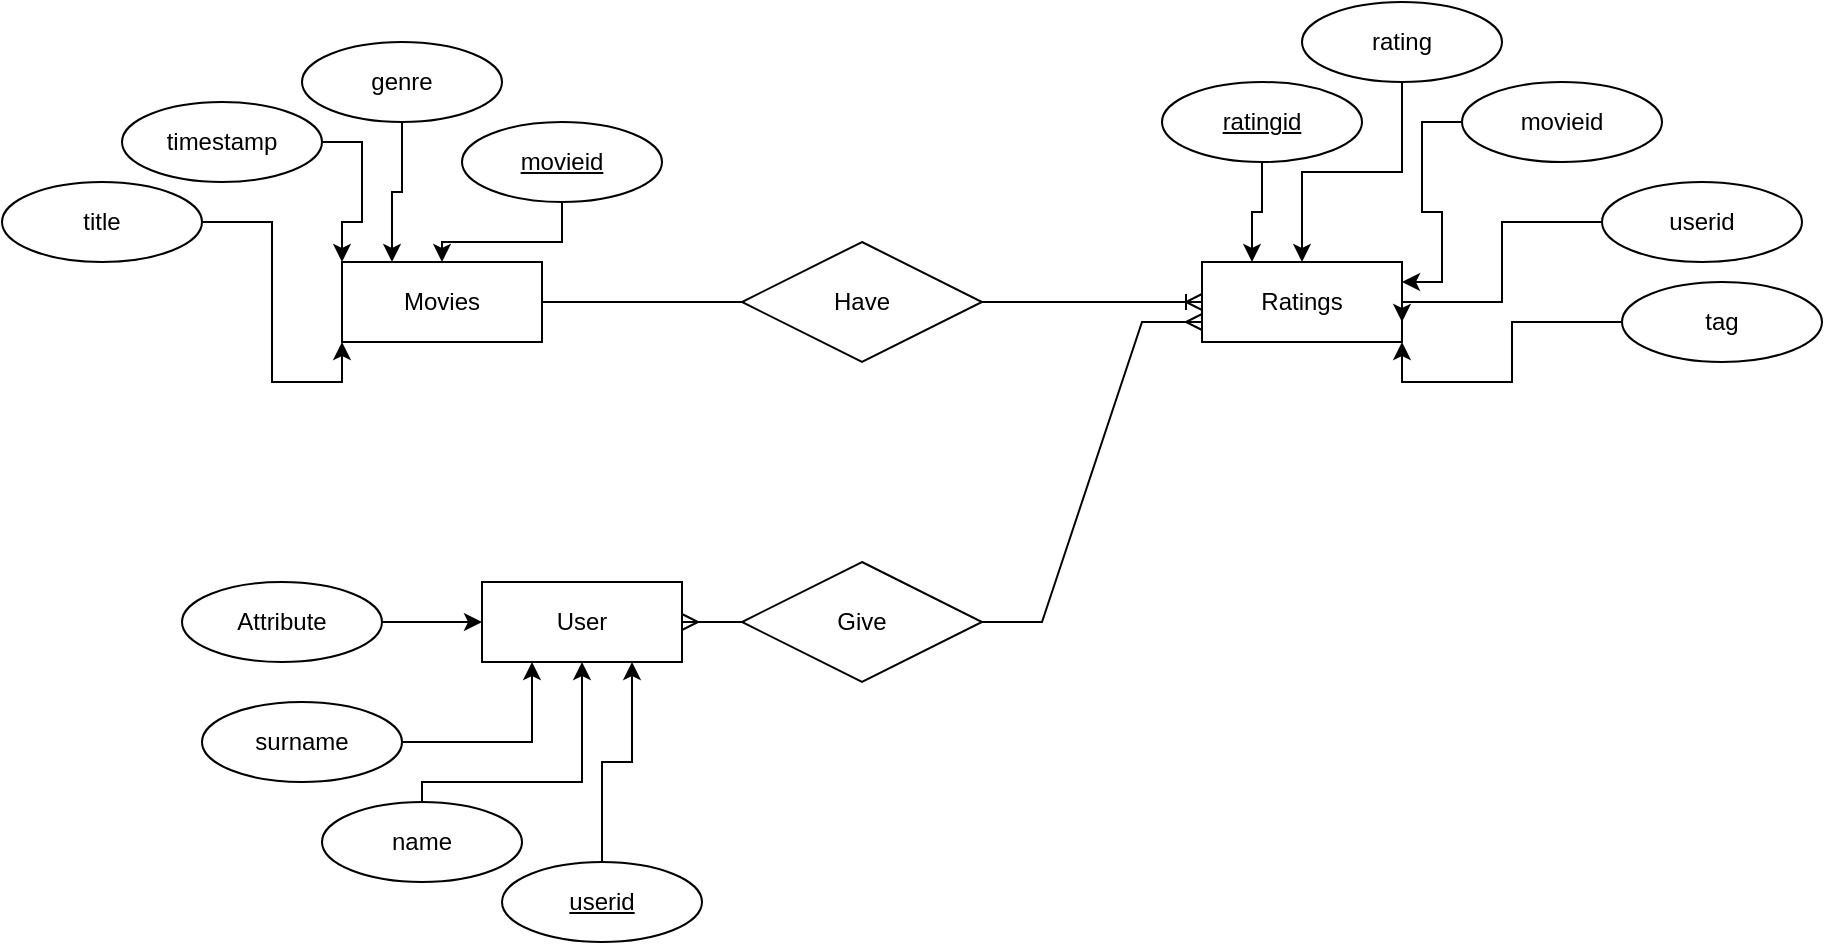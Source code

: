 <mxfile version="20.0.4" type="device"><diagram id="R2lEEEUBdFMjLlhIrx00" name="Page-1"><mxGraphModel dx="1678" dy="906" grid="1" gridSize="10" guides="1" tooltips="1" connect="1" arrows="1" fold="1" page="1" pageScale="1" pageWidth="850" pageHeight="1100" math="0" shadow="0" extFonts="Permanent Marker^https://fonts.googleapis.com/css?family=Permanent+Marker"><root><mxCell id="0"/><mxCell id="1" parent="0"/><mxCell id="9sfyk_vhcwQSVDM-Tz2H-1" value="Movies" style="whiteSpace=wrap;html=1;align=center;" parent="1" vertex="1"><mxGeometry x="180" y="380" width="100" height="40" as="geometry"/></mxCell><mxCell id="9sfyk_vhcwQSVDM-Tz2H-3" value="Ratings" style="whiteSpace=wrap;html=1;align=center;" parent="1" vertex="1"><mxGeometry x="610" y="380" width="100" height="40" as="geometry"/></mxCell><mxCell id="9sfyk_vhcwQSVDM-Tz2H-6" value="" style="edgeStyle=entityRelationEdgeStyle;fontSize=12;html=1;endArrow=ERoneToMany;rounded=0;exitX=1;exitY=0.5;exitDx=0;exitDy=0;entryX=0;entryY=0.5;entryDx=0;entryDy=0;startArrow=none;" parent="1" source="sj4RsFEkTUkM1gZLmUY--2" target="9sfyk_vhcwQSVDM-Tz2H-3" edge="1"><mxGeometry width="100" height="100" relative="1" as="geometry"><mxPoint x="260" y="180" as="sourcePoint"/><mxPoint x="240" y="190" as="targetPoint"/></mxGeometry></mxCell><mxCell id="sj4RsFEkTUkM1gZLmUY--2" value="Have" style="shape=rhombus;perimeter=rhombusPerimeter;whiteSpace=wrap;html=1;align=center;" parent="1" vertex="1"><mxGeometry x="380" y="370" width="120" height="60" as="geometry"/></mxCell><mxCell id="sj4RsFEkTUkM1gZLmUY--3" value="" style="edgeStyle=entityRelationEdgeStyle;fontSize=12;html=1;endArrow=none;rounded=0;exitX=1;exitY=0.5;exitDx=0;exitDy=0;entryX=0;entryY=0.5;entryDx=0;entryDy=0;" parent="1" source="9sfyk_vhcwQSVDM-Tz2H-1" target="sj4RsFEkTUkM1gZLmUY--2" edge="1"><mxGeometry width="100" height="100" relative="1" as="geometry"><mxPoint x="140" y="190" as="sourcePoint"/><mxPoint x="450" y="190" as="targetPoint"/></mxGeometry></mxCell><mxCell id="sj4RsFEkTUkM1gZLmUY--4" value="User" style="whiteSpace=wrap;html=1;align=center;" parent="1" vertex="1"><mxGeometry x="250" y="540" width="100" height="40" as="geometry"/></mxCell><mxCell id="sj4RsFEkTUkM1gZLmUY--7" value="" style="edgeStyle=entityRelationEdgeStyle;fontSize=12;html=1;endArrow=ERmany;startArrow=none;rounded=0;exitX=1;exitY=0.5;exitDx=0;exitDy=0;entryX=0;entryY=0.75;entryDx=0;entryDy=0;" parent="1" source="sj4RsFEkTUkM1gZLmUY--5" target="9sfyk_vhcwQSVDM-Tz2H-3" edge="1"><mxGeometry width="100" height="100" relative="1" as="geometry"><mxPoint x="380" y="230" as="sourcePoint"/><mxPoint x="630" y="480" as="targetPoint"/></mxGeometry></mxCell><mxCell id="sj4RsFEkTUkM1gZLmUY--5" value="Give" style="shape=rhombus;perimeter=rhombusPerimeter;whiteSpace=wrap;html=1;align=center;" parent="1" vertex="1"><mxGeometry x="380" y="530" width="120" height="60" as="geometry"/></mxCell><mxCell id="sj4RsFEkTUkM1gZLmUY--10" value="" style="edgeStyle=entityRelationEdgeStyle;fontSize=12;html=1;endArrow=none;startArrow=ERmany;rounded=0;exitX=1;exitY=0.5;exitDx=0;exitDy=0;" parent="1" source="sj4RsFEkTUkM1gZLmUY--4" target="sj4RsFEkTUkM1gZLmUY--5" edge="1"><mxGeometry width="100" height="100" relative="1" as="geometry"><mxPoint x="450" y="560" as="sourcePoint"/><mxPoint x="720" y="560" as="targetPoint"/></mxGeometry></mxCell><mxCell id="sj4RsFEkTUkM1gZLmUY--32" style="edgeStyle=orthogonalEdgeStyle;rounded=0;orthogonalLoop=1;jettySize=auto;html=1;entryX=0;entryY=1;entryDx=0;entryDy=0;" parent="1" source="sj4RsFEkTUkM1gZLmUY--12" target="9sfyk_vhcwQSVDM-Tz2H-1" edge="1"><mxGeometry relative="1" as="geometry"/></mxCell><mxCell id="sj4RsFEkTUkM1gZLmUY--12" value="title" style="ellipse;whiteSpace=wrap;html=1;align=center;" parent="1" vertex="1"><mxGeometry x="10" y="340" width="100" height="40" as="geometry"/></mxCell><mxCell id="sj4RsFEkTUkM1gZLmUY--33" style="edgeStyle=orthogonalEdgeStyle;rounded=0;orthogonalLoop=1;jettySize=auto;html=1;entryX=0;entryY=0;entryDx=0;entryDy=0;" parent="1" source="sj4RsFEkTUkM1gZLmUY--13" target="9sfyk_vhcwQSVDM-Tz2H-1" edge="1"><mxGeometry relative="1" as="geometry"/></mxCell><mxCell id="sj4RsFEkTUkM1gZLmUY--13" value="timestamp" style="ellipse;whiteSpace=wrap;html=1;align=center;" parent="1" vertex="1"><mxGeometry x="70" y="300" width="100" height="40" as="geometry"/></mxCell><mxCell id="sj4RsFEkTUkM1gZLmUY--34" style="edgeStyle=orthogonalEdgeStyle;rounded=0;orthogonalLoop=1;jettySize=auto;html=1;entryX=0.25;entryY=0;entryDx=0;entryDy=0;" parent="1" source="sj4RsFEkTUkM1gZLmUY--14" target="9sfyk_vhcwQSVDM-Tz2H-1" edge="1"><mxGeometry relative="1" as="geometry"/></mxCell><mxCell id="sj4RsFEkTUkM1gZLmUY--14" value="genre" style="ellipse;whiteSpace=wrap;html=1;align=center;" parent="1" vertex="1"><mxGeometry x="160" y="270" width="100" height="40" as="geometry"/></mxCell><mxCell id="sj4RsFEkTUkM1gZLmUY--29" style="edgeStyle=orthogonalEdgeStyle;rounded=0;orthogonalLoop=1;jettySize=auto;html=1;entryX=0.5;entryY=0;entryDx=0;entryDy=0;" parent="1" source="sj4RsFEkTUkM1gZLmUY--19" target="9sfyk_vhcwQSVDM-Tz2H-3" edge="1"><mxGeometry relative="1" as="geometry"/></mxCell><mxCell id="sj4RsFEkTUkM1gZLmUY--19" value="rating" style="ellipse;whiteSpace=wrap;html=1;align=center;" parent="1" vertex="1"><mxGeometry x="660" y="250" width="100" height="40" as="geometry"/></mxCell><mxCell id="sj4RsFEkTUkM1gZLmUY--30" style="edgeStyle=orthogonalEdgeStyle;rounded=0;orthogonalLoop=1;jettySize=auto;html=1;entryX=1;entryY=0.25;entryDx=0;entryDy=0;" parent="1" source="sj4RsFEkTUkM1gZLmUY--20" target="9sfyk_vhcwQSVDM-Tz2H-3" edge="1"><mxGeometry relative="1" as="geometry"/></mxCell><mxCell id="sj4RsFEkTUkM1gZLmUY--20" value="movieid" style="ellipse;whiteSpace=wrap;html=1;align=center;" parent="1" vertex="1"><mxGeometry x="740" y="290" width="100" height="40" as="geometry"/></mxCell><mxCell id="sj4RsFEkTUkM1gZLmUY--31" style="edgeStyle=orthogonalEdgeStyle;rounded=0;orthogonalLoop=1;jettySize=auto;html=1;entryX=1;entryY=0.75;entryDx=0;entryDy=0;" parent="1" source="sj4RsFEkTUkM1gZLmUY--21" target="9sfyk_vhcwQSVDM-Tz2H-3" edge="1"><mxGeometry relative="1" as="geometry"><Array as="points"><mxPoint x="760" y="360"/><mxPoint x="760" y="400"/><mxPoint x="710" y="400"/></Array></mxGeometry></mxCell><mxCell id="sj4RsFEkTUkM1gZLmUY--21" value="userid" style="ellipse;whiteSpace=wrap;html=1;align=center;" parent="1" vertex="1"><mxGeometry x="810" y="340" width="100" height="40" as="geometry"/></mxCell><mxCell id="sj4RsFEkTUkM1gZLmUY--37" style="edgeStyle=orthogonalEdgeStyle;rounded=0;orthogonalLoop=1;jettySize=auto;html=1;entryX=0.25;entryY=1;entryDx=0;entryDy=0;" parent="1" source="sj4RsFEkTUkM1gZLmUY--22" target="sj4RsFEkTUkM1gZLmUY--4" edge="1"><mxGeometry relative="1" as="geometry"><mxPoint x="280" y="600" as="targetPoint"/></mxGeometry></mxCell><mxCell id="sj4RsFEkTUkM1gZLmUY--22" value="surname" style="ellipse;whiteSpace=wrap;html=1;align=center;" parent="1" vertex="1"><mxGeometry x="110" y="600" width="100" height="40" as="geometry"/></mxCell><mxCell id="sj4RsFEkTUkM1gZLmUY--38" style="edgeStyle=orthogonalEdgeStyle;rounded=0;orthogonalLoop=1;jettySize=auto;html=1;entryX=0.5;entryY=1;entryDx=0;entryDy=0;" parent="1" source="sj4RsFEkTUkM1gZLmUY--23" target="sj4RsFEkTUkM1gZLmUY--4" edge="1"><mxGeometry relative="1" as="geometry"><Array as="points"><mxPoint x="220" y="640"/><mxPoint x="300" y="640"/></Array></mxGeometry></mxCell><mxCell id="sj4RsFEkTUkM1gZLmUY--23" value="name" style="ellipse;whiteSpace=wrap;html=1;align=center;" parent="1" vertex="1"><mxGeometry x="170" y="650" width="100" height="40" as="geometry"/></mxCell><mxCell id="sj4RsFEkTUkM1gZLmUY--36" style="edgeStyle=orthogonalEdgeStyle;rounded=0;orthogonalLoop=1;jettySize=auto;html=1;entryX=0;entryY=0.5;entryDx=0;entryDy=0;" parent="1" source="sj4RsFEkTUkM1gZLmUY--24" target="sj4RsFEkTUkM1gZLmUY--4" edge="1"><mxGeometry relative="1" as="geometry"/></mxCell><mxCell id="sj4RsFEkTUkM1gZLmUY--24" value="Attribute" style="ellipse;whiteSpace=wrap;html=1;align=center;" parent="1" vertex="1"><mxGeometry x="100" y="540" width="100" height="40" as="geometry"/></mxCell><mxCell id="sj4RsFEkTUkM1gZLmUY--39" style="edgeStyle=orthogonalEdgeStyle;rounded=0;orthogonalLoop=1;jettySize=auto;html=1;entryX=0.75;entryY=1;entryDx=0;entryDy=0;" parent="1" source="sj4RsFEkTUkM1gZLmUY--25" target="sj4RsFEkTUkM1gZLmUY--4" edge="1"><mxGeometry relative="1" as="geometry"/></mxCell><mxCell id="sj4RsFEkTUkM1gZLmUY--25" value="userid" style="ellipse;whiteSpace=wrap;html=1;align=center;fontStyle=4;" parent="1" vertex="1"><mxGeometry x="260" y="680" width="100" height="40" as="geometry"/></mxCell><mxCell id="sj4RsFEkTUkM1gZLmUY--35" style="edgeStyle=orthogonalEdgeStyle;rounded=0;orthogonalLoop=1;jettySize=auto;html=1;" parent="1" source="sj4RsFEkTUkM1gZLmUY--26" target="9sfyk_vhcwQSVDM-Tz2H-1" edge="1"><mxGeometry relative="1" as="geometry"/></mxCell><mxCell id="sj4RsFEkTUkM1gZLmUY--26" value="movieid" style="ellipse;whiteSpace=wrap;html=1;align=center;fontStyle=4;" parent="1" vertex="1"><mxGeometry x="240" y="310" width="100" height="40" as="geometry"/></mxCell><mxCell id="sj4RsFEkTUkM1gZLmUY--28" style="edgeStyle=orthogonalEdgeStyle;rounded=0;orthogonalLoop=1;jettySize=auto;html=1;entryX=0.25;entryY=0;entryDx=0;entryDy=0;" parent="1" source="sj4RsFEkTUkM1gZLmUY--27" target="9sfyk_vhcwQSVDM-Tz2H-3" edge="1"><mxGeometry relative="1" as="geometry"/></mxCell><mxCell id="sj4RsFEkTUkM1gZLmUY--27" value="ratingid" style="ellipse;whiteSpace=wrap;html=1;align=center;fontStyle=4;" parent="1" vertex="1"><mxGeometry x="590" y="290" width="100" height="40" as="geometry"/></mxCell><mxCell id="FJaGRPDe2AZYCGJSJ93Y-2" style="edgeStyle=orthogonalEdgeStyle;rounded=0;orthogonalLoop=1;jettySize=auto;html=1;entryX=1;entryY=1;entryDx=0;entryDy=0;" edge="1" parent="1" source="FJaGRPDe2AZYCGJSJ93Y-1" target="9sfyk_vhcwQSVDM-Tz2H-3"><mxGeometry relative="1" as="geometry"><Array as="points"><mxPoint x="765" y="410"/><mxPoint x="765" y="440"/><mxPoint x="710" y="440"/></Array></mxGeometry></mxCell><mxCell id="FJaGRPDe2AZYCGJSJ93Y-1" value="tag" style="ellipse;whiteSpace=wrap;html=1;align=center;" vertex="1" parent="1"><mxGeometry x="820" y="390" width="100" height="40" as="geometry"/></mxCell></root></mxGraphModel></diagram></mxfile>